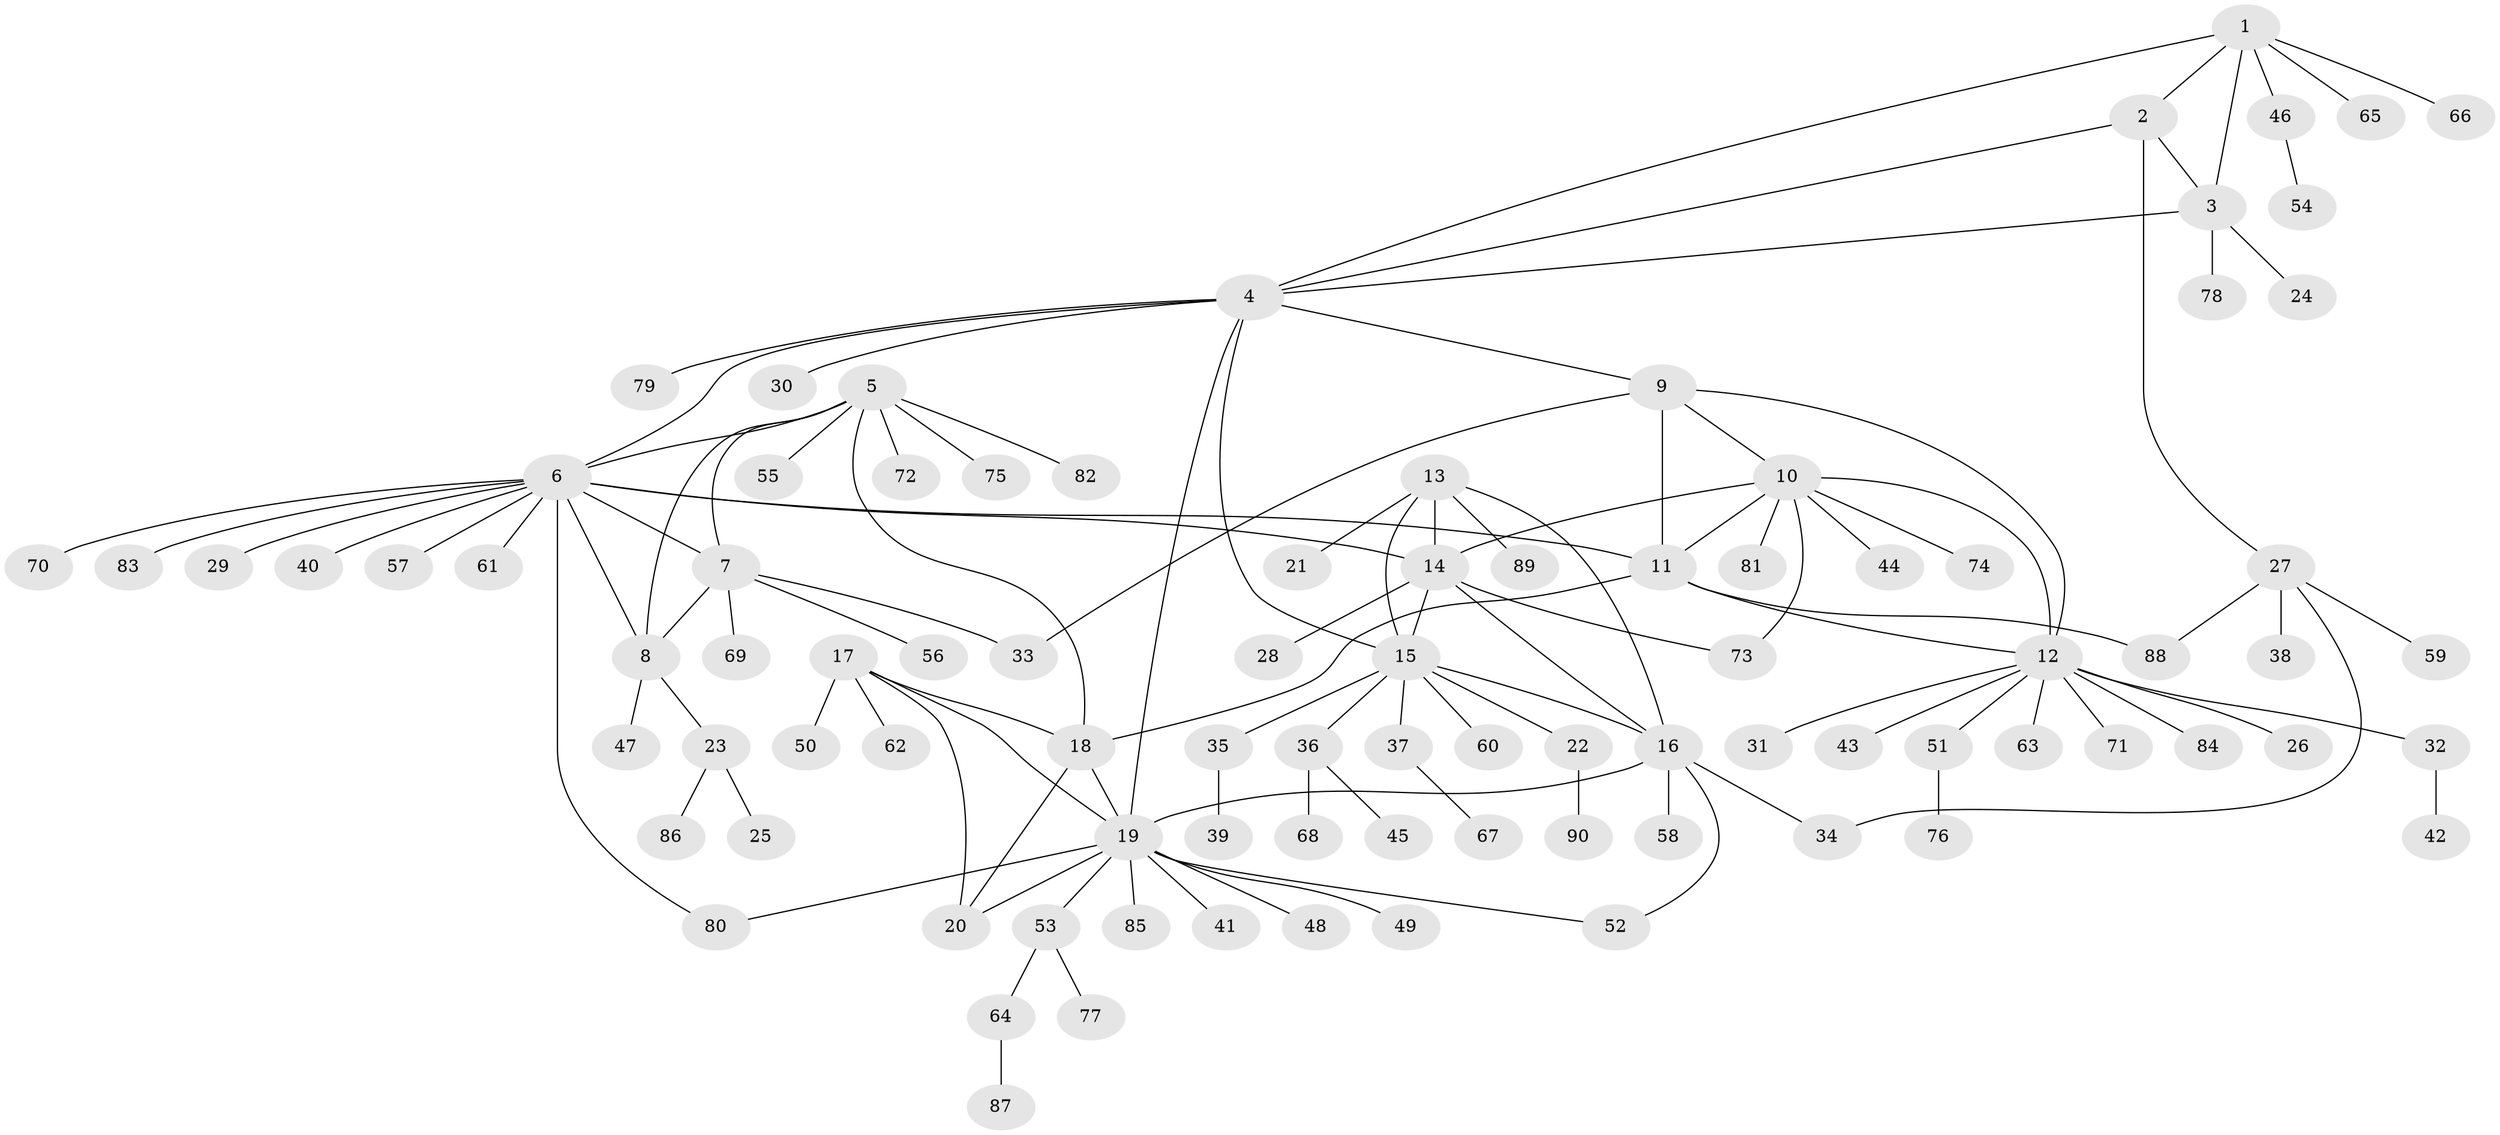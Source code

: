 // coarse degree distribution, {4: 0.018518518518518517, 9: 0.037037037037037035, 6: 0.037037037037037035, 5: 0.018518518518518517, 3: 0.037037037037037035, 1: 0.7962962962962963, 2: 0.018518518518518517, 21: 0.018518518518518517, 7: 0.018518518518518517}
// Generated by graph-tools (version 1.1) at 2025/59/03/04/25 21:59:05]
// undirected, 90 vertices, 116 edges
graph export_dot {
graph [start="1"]
  node [color=gray90,style=filled];
  1;
  2;
  3;
  4;
  5;
  6;
  7;
  8;
  9;
  10;
  11;
  12;
  13;
  14;
  15;
  16;
  17;
  18;
  19;
  20;
  21;
  22;
  23;
  24;
  25;
  26;
  27;
  28;
  29;
  30;
  31;
  32;
  33;
  34;
  35;
  36;
  37;
  38;
  39;
  40;
  41;
  42;
  43;
  44;
  45;
  46;
  47;
  48;
  49;
  50;
  51;
  52;
  53;
  54;
  55;
  56;
  57;
  58;
  59;
  60;
  61;
  62;
  63;
  64;
  65;
  66;
  67;
  68;
  69;
  70;
  71;
  72;
  73;
  74;
  75;
  76;
  77;
  78;
  79;
  80;
  81;
  82;
  83;
  84;
  85;
  86;
  87;
  88;
  89;
  90;
  1 -- 2;
  1 -- 3;
  1 -- 4;
  1 -- 46;
  1 -- 65;
  1 -- 66;
  2 -- 3;
  2 -- 4;
  2 -- 27;
  3 -- 4;
  3 -- 24;
  3 -- 78;
  4 -- 6;
  4 -- 9;
  4 -- 15;
  4 -- 19;
  4 -- 30;
  4 -- 79;
  5 -- 6;
  5 -- 7;
  5 -- 8;
  5 -- 18;
  5 -- 55;
  5 -- 72;
  5 -- 75;
  5 -- 82;
  6 -- 7;
  6 -- 8;
  6 -- 11;
  6 -- 14;
  6 -- 29;
  6 -- 40;
  6 -- 57;
  6 -- 61;
  6 -- 70;
  6 -- 80;
  6 -- 83;
  7 -- 8;
  7 -- 33;
  7 -- 56;
  7 -- 69;
  8 -- 23;
  8 -- 47;
  9 -- 10;
  9 -- 11;
  9 -- 12;
  9 -- 33;
  10 -- 11;
  10 -- 12;
  10 -- 14;
  10 -- 44;
  10 -- 73;
  10 -- 74;
  10 -- 81;
  11 -- 12;
  11 -- 18;
  11 -- 88;
  12 -- 26;
  12 -- 31;
  12 -- 32;
  12 -- 43;
  12 -- 51;
  12 -- 63;
  12 -- 71;
  12 -- 84;
  13 -- 14;
  13 -- 15;
  13 -- 16;
  13 -- 21;
  13 -- 89;
  14 -- 15;
  14 -- 16;
  14 -- 28;
  14 -- 73;
  15 -- 16;
  15 -- 22;
  15 -- 35;
  15 -- 36;
  15 -- 37;
  15 -- 60;
  16 -- 19;
  16 -- 34;
  16 -- 52;
  16 -- 58;
  17 -- 18;
  17 -- 19;
  17 -- 20;
  17 -- 50;
  17 -- 62;
  18 -- 19;
  18 -- 20;
  19 -- 20;
  19 -- 41;
  19 -- 48;
  19 -- 49;
  19 -- 52;
  19 -- 53;
  19 -- 80;
  19 -- 85;
  22 -- 90;
  23 -- 25;
  23 -- 86;
  27 -- 34;
  27 -- 38;
  27 -- 59;
  27 -- 88;
  32 -- 42;
  35 -- 39;
  36 -- 45;
  36 -- 68;
  37 -- 67;
  46 -- 54;
  51 -- 76;
  53 -- 64;
  53 -- 77;
  64 -- 87;
}
